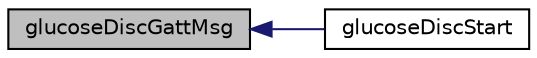 digraph "glucoseDiscGattMsg"
{
  edge [fontname="Helvetica",fontsize="10",labelfontname="Helvetica",labelfontsize="10"];
  node [fontname="Helvetica",fontsize="10",shape=record];
  rankdir="LR";
  Node1 [label="glucoseDiscGattMsg",height=0.2,width=0.4,color="black", fillcolor="grey75", style="filled" fontcolor="black"];
  Node1 -> Node2 [dir="back",color="midnightblue",fontsize="10",style="solid",fontname="Helvetica"];
  Node2 [label="glucoseDiscStart",height=0.2,width=0.4,color="black", fillcolor="white", style="filled",URL="$glucose_collector_8h.html#aa2e2e7fe50859951f9a42973194f9c97"];
}
